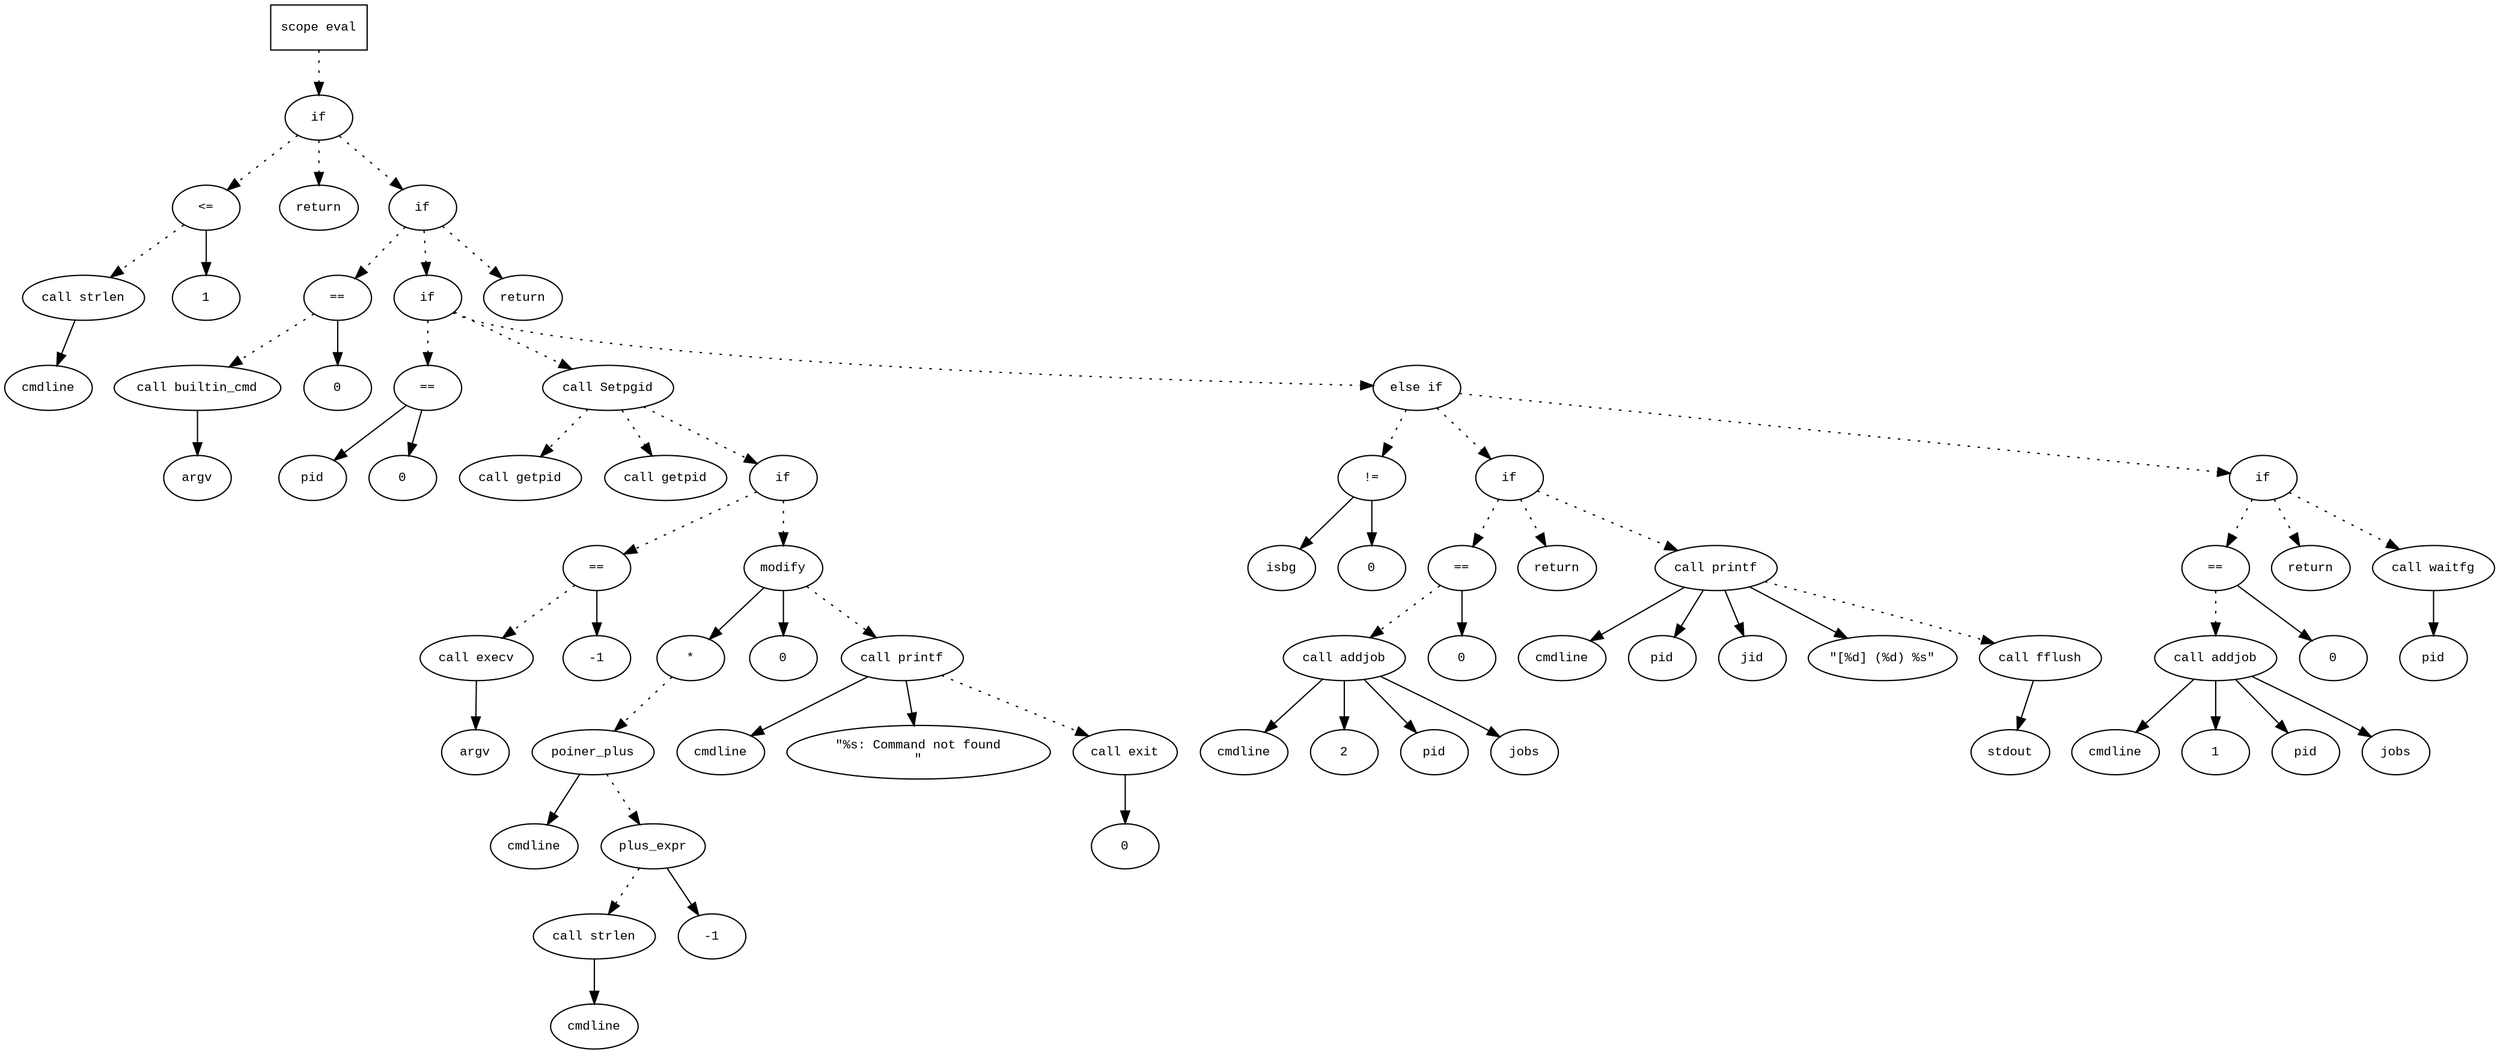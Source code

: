 digraph AST {
  graph [fontname="Times New Roman",fontsize=10];
  node  [fontname="Courier New",fontsize=10];
  edge  [fontname="Times New Roman",fontsize=10];

  node1 [label="scope eval",shape=box];
  node2 [label="if",shape=ellipse];
  node1 -> node2 [style=dotted];
  node3 [label="<=",shape=ellipse];
  node4 [label="call strlen",shape=ellipse];
  node5 [label="cmdline",shape=ellipse];
  node4 -> node5;
  node3 -> node4 [style=dotted];
  node6 [label="1",shape=ellipse];
  node3 -> node6;
  node2 -> node3 [style=dotted];
  node7 [label="return",shape=ellipse];
  node2 -> node7 [style=dotted];
  node8 [label="if",shape=ellipse];
  node2 -> node8 [style=dotted];
  node9 [label="==",shape=ellipse];
  node10 [label="call builtin_cmd",shape=ellipse];
  node11 [label="argv",shape=ellipse];
  node10 -> node11;
  node9 -> node10 [style=dotted];
  node12 [label="0",shape=ellipse];
  node9 -> node12;
  node8 -> node9 [style=dotted];
  node13 [label="if",shape=ellipse];
  node8 -> node13 [style=dotted];
  node14 [label="==",shape=ellipse];
  node15 [label="pid",shape=ellipse];
  node14 -> node15;
  node16 [label="0",shape=ellipse];
  node14 -> node16;
  node13 -> node14 [style=dotted];
  node17 [label="call Setpgid",shape=ellipse];
  node18 [label="call getpid",shape=ellipse];
  node17 -> node18 [style=dotted];
  node19 [label="call getpid",shape=ellipse];
  node17 -> node19 [style=dotted];
  node13 -> node17 [style=dotted];
  node20 [label="if",shape=ellipse];
  node17 -> node20 [style=dotted];
  node21 [label="==",shape=ellipse];
  node22 [label="call execv",shape=ellipse];
  node23 [label="argv",shape=ellipse];
  node22 -> node23;
  node21 -> node22 [style=dotted];
  node24 [label="-1",shape=ellipse];
  node21 -> node24;
  node20 -> node21 [style=dotted];
  node25 [label="modify",shape=ellipse];
  node26 [label="*",shape=ellipse];
  node27 [label="poiner_plus",shape=ellipse];
  node28 [label="cmdline",shape=ellipse];
  node27 -> node28;
  node29 [label="plus_expr",shape=ellipse];
  node30 [label="call strlen",shape=ellipse];
  node31 [label="cmdline",shape=ellipse];
  node30 -> node31;
  node29 -> node30 [style=dotted];
  node32 [label="-1",shape=ellipse];
  node29 -> node32;
  node27 -> node29 [style=dotted];
  node26 -> node27 [style=dotted];
  node25 -> node26;
  node33 [label="0",shape=ellipse];
  node25 -> node33;
  node20 -> node25 [style=dotted];
  node34 [label="call printf",shape=ellipse];
  node35 [label="cmdline",shape=ellipse];
  node34 -> node35;
  node36 [label="\"%s: Command not found
\"",shape=ellipse];
  node34 -> node36;
  node25 -> node34 [style=dotted];
  node37 [label="call exit",shape=ellipse];
  node38 [label="0",shape=ellipse];
  node37 -> node38;
  node34 -> node37 [style=dotted];
  node39 [label="else if",shape=ellipse];
  node13 -> node39 [style=dotted];
  node40 [label="!=",shape=ellipse];
  node41 [label="isbg",shape=ellipse];
  node40 -> node41;
  node42 [label="0",shape=ellipse];
  node40 -> node42;
  node39 -> node40 [style=dotted];
  node43 [label="if",shape=ellipse];
  node39 -> node43 [style=dotted];
  node44 [label="==",shape=ellipse];
  node45 [label="call addjob",shape=ellipse];
  node46 [label="cmdline",shape=ellipse];
  node45 -> node46;
  node47 [label="2",shape=ellipse];
  node45 -> node47;
  node48 [label="pid",shape=ellipse];
  node45 -> node48;
  node49 [label="jobs",shape=ellipse];
  node45 -> node49;
  node44 -> node45 [style=dotted];
  node50 [label="0",shape=ellipse];
  node44 -> node50;
  node43 -> node44 [style=dotted];
  node51 [label="return",shape=ellipse];
  node43 -> node51 [style=dotted];
  node52 [label="call printf",shape=ellipse];
  node53 [label="cmdline",shape=ellipse];
  node52 -> node53;
  node54 [label="pid",shape=ellipse];
  node52 -> node54;
  node55 [label="jid",shape=ellipse];
  node52 -> node55;
  node56 [label="\"[%d] (%d) %s\"",shape=ellipse];
  node52 -> node56;
  node43 -> node52 [style=dotted];
  node57 [label="call fflush",shape=ellipse];
  node58 [label="stdout",shape=ellipse];
  node57 -> node58;
  node52 -> node57 [style=dotted];
  node59 [label="if",shape=ellipse];
  node39 -> node59 [style=dotted];
  node60 [label="==",shape=ellipse];
  node61 [label="call addjob",shape=ellipse];
  node62 [label="cmdline",shape=ellipse];
  node61 -> node62;
  node63 [label="1",shape=ellipse];
  node61 -> node63;
  node64 [label="pid",shape=ellipse];
  node61 -> node64;
  node65 [label="jobs",shape=ellipse];
  node61 -> node65;
  node60 -> node61 [style=dotted];
  node66 [label="0",shape=ellipse];
  node60 -> node66;
  node59 -> node60 [style=dotted];
  node67 [label="return",shape=ellipse];
  node59 -> node67 [style=dotted];
  node68 [label="call waitfg",shape=ellipse];
  node69 [label="pid",shape=ellipse];
  node68 -> node69;
  node59 -> node68 [style=dotted];
  node70 [label="return",shape=ellipse];
  node8 -> node70 [style=dotted];
} 
